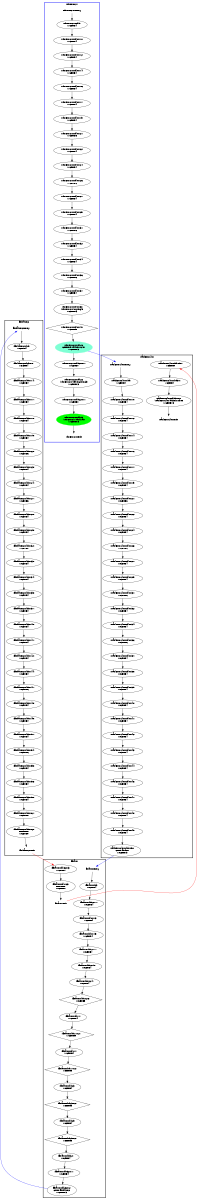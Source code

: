 digraph "CFG" {
fontsize=10;
orientation="portrait";
rankdir="TB";
size="10,8";
fft_base_2__bb__35 [fontsize=10, label="\"fft_base_2__bb__35\"\nWCET=4", width="0.01"];
fft_base_2__bb__40 [fontsize=10, label="\"fft_base_2__bb__40\"\nWCET=4", width="0.01"];
fft_base_2__bb__48 [fontsize=10, label="\"fft_base_2__bb__48\"\nWCET=4", width="0.01"];
fft_base_2__bb__34 [fontsize=10, label="\"fft_base_2__bb__34\"\nWCET=4", width="0.01"];
fft_base_2__bb__8 [fontsize=10, label="\"fft_base_2__bb__8\"\nWCET=4", width="0.01"];
fft_base_2__bb__47 [fontsize=10, label="\"fft_base_2__bb__47\"\nWCET=6", width="0.01"];
fft_base_2__bb__22 [fontsize=10, label="\"fft_base_2__bb__22\"\nWCET=6", width="0.01"];
fft_base_2__bb__62 [fontsize=10, label="\"fft_base_2__bb__62\"\nRETURN\nWCET=0", width="0.01"];
fft_base_2__bb__29 [fontsize=10, label="\"fft_base_2__bb__29\"\nWCET=4", width="0.01"];
fft_base_2__bb__44 [fontsize=10, label="\"fft_base_2__bb__44\"\nWCET=4", width="0.01"];
fft_base_2__bb__61 [fontsize=10, label="\"fft_base_2__bb__61\"\nWCET=8", width="0.01"];
fft_base_2__bb__14 [fontsize=10, label="\"fft_base_2__bb__14\"\nWCET=4", width="0.01"];
fft_base_2__bb__32 [fontsize=10, label="\"fft_base_2__bb__32\"\nWCET=8", width="0.01"];
fft_base_2__bb__54 [fontsize=10, label="\"fft_base_2__bb__54\"\nWCET=6", width="0.01"];
fft_base_2__bb__18 [fontsize=10, label="\"fft_base_2__bb__18\"\nWCET=4", width="0.01"];
fft_base_2__bb__33 [fontsize=10, label="\"fft_base_2__bb__33\"\nWCET=4", width="0.01"];
fft_base_2__bb__23 [fontsize=10, label="\"fft_base_2__bb__23\"\nWCET=4", width="0.01"];
fft_base_2__bb__37 [fontsize=10, label="\"fft_base_2__bb__37\"\nWCET=4", width="0.01"];
fft_base_2__bb__56 [fontsize=10, label="\"fft_base_2__bb__56\"\nWCET=4", width="0.01"];
fft_base_2__bb__27 [fontsize=10, label="\"fft_base_2__bb__27\"\nWCET=6", width="0.01"];
fft_base_2__bb__55 [fontsize=10, label="\"fft_base_2__bb__55\"\nWCET=4", width="0.01"];
fft_base_2__bb__19 [fontsize=10, label="\"fft_base_2__bb__19\"\nWCET=4", width="0.01"];
fft_base_2__bb__24 [fontsize=10, label="\"fft_base_2__bb__24\"\nWCET=4", width="0.01"];
fft_base_2__bb__42 [fontsize=10, label="\"fft_base_2__bb__42\"\nWCET=4", width="0.01"];
fft_base_2__bb__51 [fontsize=10, label="\"fft_base_2__bb__51\"\nWCET=4", width="0.01"];
fft_base_2__bb__58 [fontsize=10, label="\"fft_base_2__bb__58\"\nWCET=4", width="0.01"];
fft_base_2__bb__28 [fontsize=10, label="\"fft_base_2__bb__28\"\nWCET=4", width="0.01"];
fft_base_2__bb__41 [fontsize=10, label="\"fft_base_2__bb__41\"\nWCET=4", width="0.01"];
fft_base_2_entry [color="white", fontsize=10, height="0.01", label="fft_base_2_entry", width="0.01"];
fft_base_2__bb [fontsize=10, label="\"fft_base_2__bb\"\nWCET=4", width="0.01"];
fft_base_2__bb__17 [fontsize=10, label="\"fft_base_2__bb__17\"\nWCET=4", width="0.01"];
fft_base_2_exit [color="white", fontsize=10, label="fft_base_2_exit", width="0.01"];
fft_base_2__bb__49 [fontsize=10, label="\"fft_base_2__bb__49\"\nWCET=4", width="0.01"];
_thrFunc1___bb__14 [fontsize=10, label="\"_thrFunc1___bb__14\"\nWCET=4", width="0.01"];
_thrFunc1___bb__10 [fontsize=10, label="\"_thrFunc1___bb__10\"\nWCET=4", width="0.01"];
_thrFunc1___bb__38 [fontsize=10, label="_thrFunc1___bb__38\n(_thrFunc1_)mysingle\nWCET=13", width="0.01"];
_thrFunc1___bb__21 [fontsize=10, label="\"_thrFunc1___bb__21\"\nWCET=6", width="0.01"];
_thrFunc1___bb23 [color=green, fontsize=10, label="_thrFunc1___bb23\n(_thrFunc1_)taskwait\nWCET=13", style=filled, width="0.01"];
_thrFunc1___bb__19 [fontsize=10, label="\"_thrFunc1___bb__19\"\nWCET=4", width="0.01"];
_thrFunc1___bb22__1 [fontsize=10, label="\"_thrFunc1___bb22__1\"\nWCET=0", width="0.01"];
_thrFunc1___bb__17 [fontsize=10, label="\"_thrFunc1___bb__17\"\nWCET=4", width="0.01"];
_thrFunc1__exit [color="white", fontsize=10, label="_thrFunc1__exit", width="0.01"];
_thrFunc1___bb__16 [fontsize=10, label="\"_thrFunc1___bb__16\"\nWCET=4", width="0.01"];
_thrFunc1___bb__37 [fontsize=10, label="\"_thrFunc1___bb__37\"\nWCET=4", width="0.01"];
_thrFunc1___bb22 [fontsize=10, label="_thrFunc1___bb22\n(_thrFunc1_)leaving_single\nWCET=13", width="0.01"];
_thrFunc1___bb__32 [fontsize=10, label="\"_thrFunc1___bb__32\"\nWCET=4", width="0.01"];
_thrFunc1___bb__22 [fontsize=10, label="\"_thrFunc1___bb__22\"\nWCET=4", width="0.01"];
_thrFunc1___bb__12 [fontsize=10, label="\"_thrFunc1___bb__12\"\nWCET=4", width="0.01"];
_thrFunc1___bb__26 [fontsize=10, label="\"_thrFunc1___bb__26\"\nWCET=6", width="0.01"];
_thrFunc1___bb__27 [fontsize=10, label="\"_thrFunc1___bb__27\"\nWCET=4", width="0.01"];
_thrFunc1___bb__34 [fontsize=10, label="\"_thrFunc1___bb__34\"\nWCET=4", width="0.01"];
_thrFunc1__entry [color="white", fontsize=10, height="0.01", label="_thrFunc1__entry", width="0.01"];
_thrFunc1___bb__29 [fontsize=10, label="\"_thrFunc1___bb__29\"\nWCET=4", width="0.01"];
_thrFunc1___bb__31 [fontsize=10, label="\"_thrFunc1___bb__31\"\nWCET=6", width="0.01"];
_thrFunc1___bb [fontsize=10, label="\"_thrFunc1___bb\"\nWCET=4", width="0.01"];
_thrFunc1___bb20__1 [fontsize=10, label="\"_thrFunc1___bb20__1\"\nWCET=0", width="0.01"];
_thrFunc1___bb20 [color=aquamarine, fontsize=10, label="_thrFunc1___bb20\nCREATE _taskFunc40_\nWCET=13", style=filled, width="0.01"];
_thrFunc1___bb__40 [fontsize=10, label="\"_thrFunc1___bb__40\"\nWCET=5", shape=diamond, width="0.01"];
_thrFunc1___bb__24 [fontsize=10, label="\"_thrFunc1___bb__24\"\nWCET=4", width="0.01"];
_thrFunc1___bb__36 [fontsize=10, label="\"_thrFunc1___bb__36\"\nWCET=6", width="0.01"];
_taskFunc40___bb__39 [fontsize=10, label="\"_taskFunc40___bb__39\"\nWCET=4", width="0.01"];
_taskFunc40___bb__16 [fontsize=10, label="\"_taskFunc40___bb__16\"\nWCET=4", width="0.01"];
_taskFunc40___bb__22 [fontsize=10, label="\"_taskFunc40___bb__22\"\nWCET=4", width="0.01"];
_taskFunc40___bb__40 [fontsize=10, label="\"_taskFunc40___bb__40\"\nWCET=4", width="0.01"];
_taskFunc40___bb__49 [fontsize=10, label="\"_taskFunc40___bb__49\"\nWCET=4", width="0.01"];
_taskFunc40___bb__38 [fontsize=10, label="\"_taskFunc40___bb__38\"\nWCET=4", width="0.01"];
_taskFunc40___bb__50 [fontsize=10, label="_taskFunc40___bb__50\nCALL fft_aux\nWCET=13", width="0.01"];
_taskFunc40__exit [color="white", fontsize=10, label="_taskFunc40__exit", width="0.01"];
_taskFunc40___bb__43 [fontsize=10, label="\"_taskFunc40___bb__43\"\nWCET=4", width="0.01"];
_taskFunc40___bb__12 [fontsize=10, label="\"_taskFunc40___bb__12\"\nWCET=4", width="0.01"];
_taskFunc40___bb__10 [fontsize=10, label="\"_taskFunc40___bb__10\"\nWCET=4", width="0.01"];
_taskFunc40___bb__46 [fontsize=10, label="\"_taskFunc40___bb__46\"\nWCET=4", width="0.01"];
_taskFunc40___bb__29 [fontsize=10, label="\"_taskFunc40___bb__29\"\nWCET=4", width="0.01"];
_taskFunc40___bb__19 [fontsize=10, label="\"_taskFunc40___bb__19\"\nWCET=4", width="0.01"];
_taskFunc40___bb__48 [fontsize=10, label="\"_taskFunc40___bb__48\"\nWCET=4", width="0.01"];
_taskFunc40___bb30__2 [fontsize=10, label="_taskFunc40___bb30__2\n(_taskFunc40_)taskenv_free\nWCET=13", width="0.01"];
_taskFunc40___bb__41 [fontsize=10, label="\"_taskFunc40___bb__41\"\nWCET=4", width="0.01"];
_taskFunc40___bb__24 [fontsize=10, label="\"_taskFunc40___bb__24\"\nWCET=4", width="0.01"];
_taskFunc40___bb__34 [fontsize=10, label="\"_taskFunc40___bb__34\"\nWCET=4", width="0.01"];
_taskFunc40___bb [fontsize=10, label="\"_taskFunc40___bb\"\nWCET=4", width="0.01"];
_taskFunc40___bb__47 [fontsize=10, label="\"_taskFunc40___bb__47\"\nWCET=4", width="0.01"];
_taskFunc40___bb__14 [fontsize=10, label="\"_taskFunc40___bb__14\"\nWCET=4", width="0.01"];
_taskFunc40___bb__37 [fontsize=10, label="\"_taskFunc40___bb__37\"\nWCET=4", width="0.01"];
_taskFunc40___bb__26 [fontsize=10, label="\"_taskFunc40___bb__26\"\nWCET=6", width="0.01"];
_taskFunc40___bb30 [fontsize=10, label="\"_taskFunc40___bb30\"\nWCET=4", width="0.01"];
_taskFunc40___bb__27 [fontsize=10, label="\"_taskFunc40___bb__27\"\nWCET=4", width="0.01"];
_taskFunc40___bb__42 [fontsize=10, label="\"_taskFunc40___bb__42\"\nWCET=4", width="0.01"];
_taskFunc40___bb__21 [fontsize=10, label="\"_taskFunc40___bb__21\"\nWCET=6", width="0.01"];
_taskFunc40___bb__17 [fontsize=10, label="\"_taskFunc40___bb__17\"\nWCET=4", width="0.01"];
_taskFunc40___bb__31 [fontsize=10, label="\"_taskFunc40___bb__31\"\nWCET=6", width="0.01"];
_taskFunc40___bb__51 [fontsize=10, label="\"_taskFunc40___bb__51\"\nWCET=0", width="0.01"];
_taskFunc40___bb__32 [fontsize=10, label="\"_taskFunc40___bb__32\"\nWCET=4", width="0.01"];
_taskFunc40___bb__36 [fontsize=10, label="\"_taskFunc40___bb__36\"\nWCET=6", width="0.01"];
_taskFunc40___bb__44 [fontsize=10, label="\"_taskFunc40___bb__44\"\nWCET=4", width="0.01"];
_taskFunc40__entry [color="white", fontsize=10, height="0.01", label="_taskFunc40__entry", width="0.01"];
fft_aux__bb__13 [fontsize=10, label="\"fft_aux__bb__13\"\nWCET=4", width="0.01"];
fft_aux__bb32 [fontsize=10, label="\"fft_aux__bb32\"\nWCET=4", width="0.01"];
fft_aux__bb__26 [fontsize=10, label="\"fft_aux__bb__26\"\nWCET=5", shape=diamond, width="0.01"];
fft_aux__bb32__1 [fontsize=10, label="\"fft_aux__bb32__1\"\nWCET=4", width="0.01"];
fft_aux__bb123 [fontsize=10, label="\"fft_aux__bb123\"\nRETURN\nWCET=0", width="0.01"];
fft_aux__bb__17 [fontsize=10, label="\"fft_aux__bb__17\"\nWCET=4", width="0.01"];
fft_aux__bb29__2 [fontsize=10, label="\"fft_aux__bb29__2\"\nWCET=5", shape=diamond, width="0.01"];
fft_aux__bb__15 [fontsize=10, label="\"fft_aux__bb__15\"\nWCET=4", width="0.01"];
fft_aux__bb17__2 [fontsize=10, label="\"fft_aux__bb17__2\"\nWCET=5", shape=diamond, width="0.01"];
fft_aux__bb__19 [fontsize=10, label="\"fft_aux__bb__19\"\nWCET=4", width="0.01"];
fft_aux__bb23__2 [fontsize=10, label="\"fft_aux__bb23__2\"\nWCET=5", shape=diamond, width="0.01"];
fft_aux__bb [fontsize=10, label="\"fft_aux__bb\"\nWCET=4", width="0.01"];
fft_aux__bb23 [fontsize=10, label="\"fft_aux__bb23\"\nWCET=4", width="0.01"];
fft_aux_exit [color="white", fontsize=10, label="fft_aux_exit", width="0.01"];
fft_aux__bb__24 [fontsize=10, label="\"fft_aux__bb__24\"\nWCET=4", width="0.01"];
fft_aux__bb32__3 [fontsize=10, label="\"fft_aux__bb32__3\"\nWCET=0", width="0.01"];
fft_aux__bb11 [fontsize=10, label="\"fft_aux__bb11\"\nWCET=4", width="0.01"];
fft_aux_entry [color="white", fontsize=10, height="0.01", label="fft_aux_entry", width="0.01"];
fft_aux__bb29 [fontsize=10, label="\"fft_aux__bb29\"\nWCET=4", width="0.01"];
fft_aux__bb__11 [fontsize=10, label="\"fft_aux__bb__11\"\nWCET=4", width="0.01"];
fft_aux__bb17 [fontsize=10, label="\"fft_aux__bb17\"\nWCET=4", width="0.01"];
fft_aux__bb32__2 [fontsize=10, label="fft_aux__bb32__2\nCALL fft_base_2\nWCET=13", width="0.01"];
fft_aux__bb11__2 [fontsize=10, label="\"fft_aux__bb11__2\"\nWCET=5", shape=diamond, width="0.01"];
fft_base_2__bb__35 -> fft_base_2__bb__37  [key=0];
fft_base_2__bb__40 -> fft_base_2__bb__41  [key=0];
fft_base_2__bb__48 -> fft_base_2__bb__49  [key=0];
fft_base_2__bb__34 -> fft_base_2__bb__35  [key=0];
fft_base_2__bb__8 -> fft_base_2__bb__14  [key=0];
fft_base_2__bb__47 -> fft_base_2__bb__48  [key=0];
fft_base_2__bb__22 -> fft_base_2__bb__23  [key=0];
fft_base_2__bb__62 -> fft_base_2_exit  [key=0];
fft_base_2__bb__29 -> fft_base_2__bb__32  [key=0];
fft_base_2__bb__44 -> fft_base_2__bb__47  [key=0];
fft_base_2__bb__61 -> fft_base_2__bb__62  [key=0];
fft_base_2__bb__14 -> fft_base_2__bb__17  [key=0];
fft_base_2__bb__32 -> fft_base_2__bb__33  [key=0];
fft_base_2__bb__54 -> fft_base_2__bb__55  [key=0];
fft_base_2__bb__18 -> fft_base_2__bb__19  [key=0];
fft_base_2__bb__33 -> fft_base_2__bb__34  [key=0];
fft_base_2__bb__23 -> fft_base_2__bb__24  [key=0];
fft_base_2__bb__37 -> fft_base_2__bb__40  [key=0];
fft_base_2__bb__56 -> fft_base_2__bb__58  [key=0];
fft_base_2__bb__27 -> fft_base_2__bb__28  [key=0];
fft_base_2__bb__55 -> fft_base_2__bb__56  [key=0];
fft_base_2__bb__19 -> fft_base_2__bb__22  [key=0];
fft_base_2__bb__24 -> fft_base_2__bb__27  [key=0];
fft_base_2__bb__42 -> fft_base_2__bb__44  [key=0];
fft_base_2__bb__51 -> fft_base_2__bb__54  [key=0];
fft_base_2__bb__58 -> fft_base_2__bb__61  [key=0];
fft_base_2__bb__28 -> fft_base_2__bb__29  [key=0];
fft_base_2__bb__41 -> fft_base_2__bb__42  [key=0];
fft_base_2_entry -> fft_base_2__bb  [key=0];
fft_base_2__bb -> fft_base_2__bb__8  [key=0];
fft_base_2__bb__17 -> fft_base_2__bb__18  [key=0];
fft_base_2_exit -> fft_aux__bb32__3  [color=red, key=0];
fft_base_2__bb__49 -> fft_base_2__bb__51  [key=0];
_thrFunc1___bb__14 -> _thrFunc1___bb__16  [key=0];
_thrFunc1___bb__10 -> _thrFunc1___bb__12  [key=0];
_thrFunc1___bb__38 -> _thrFunc1___bb__40  [key=0];
_thrFunc1___bb__21 -> _thrFunc1___bb__22  [key=0];
_thrFunc1___bb23 -> _thrFunc1__exit  [key=0];
_thrFunc1___bb__19 -> _thrFunc1___bb__21  [key=0];
_thrFunc1___bb22__1 -> _thrFunc1___bb23  [key=0];
_thrFunc1___bb__17 -> _thrFunc1___bb__19  [key=0];
_thrFunc1___bb__16 -> _thrFunc1___bb__17  [key=0];
_thrFunc1___bb__37 -> _thrFunc1___bb__38  [key=0];
_thrFunc1___bb22 -> _thrFunc1___bb22__1  [key=0];
_thrFunc1___bb__32 -> _thrFunc1___bb__34  [key=0];
_thrFunc1___bb__22 -> _thrFunc1___bb__24  [key=0];
_thrFunc1___bb__12 -> _thrFunc1___bb__14  [key=0];
_thrFunc1___bb__26 -> _thrFunc1___bb__27  [key=0];
_thrFunc1___bb__27 -> _thrFunc1___bb__29  [key=0];
_thrFunc1___bb__34 -> _thrFunc1___bb__36  [key=0];
_thrFunc1__entry -> _thrFunc1___bb  [key=0];
_thrFunc1___bb__29 -> _thrFunc1___bb__31  [key=0];
_thrFunc1___bb__31 -> _thrFunc1___bb__32  [key=0];
_thrFunc1___bb -> _thrFunc1___bb__10  [key=0];
_thrFunc1___bb20__1 -> _thrFunc1___bb22  [key=0];
_thrFunc1___bb20 -> _thrFunc1___bb20__1  [key=0];
_thrFunc1___bb20 -> _taskFunc40__entry  [color=blue, key=0];
_thrFunc1___bb__40 -> _thrFunc1___bb20  [key=0];
_thrFunc1___bb__24 -> _thrFunc1___bb__26  [key=0];
_thrFunc1___bb__36 -> _thrFunc1___bb__37  [key=0];
_taskFunc40___bb__39 -> _taskFunc40___bb__40  [key=0];
_taskFunc40___bb__16 -> _taskFunc40___bb__17  [key=0];
_taskFunc40___bb__22 -> _taskFunc40___bb__24  [key=0];
_taskFunc40___bb__40 -> _taskFunc40___bb__41  [key=0];
_taskFunc40___bb__49 -> _taskFunc40___bb__50  [key=0];
_taskFunc40___bb__38 -> _taskFunc40___bb__39  [key=0];
_taskFunc40___bb__50 -> fft_aux_entry  [color=blue, key=0];
_taskFunc40___bb__43 -> _taskFunc40___bb__44  [key=0];
_taskFunc40___bb__12 -> _taskFunc40___bb__14  [key=0];
_taskFunc40___bb__10 -> _taskFunc40___bb__12  [key=0];
_taskFunc40___bb__46 -> _taskFunc40___bb__47  [key=0];
_taskFunc40___bb__29 -> _taskFunc40___bb__31  [key=0];
_taskFunc40___bb__19 -> _taskFunc40___bb__21  [key=0];
_taskFunc40___bb__48 -> _taskFunc40___bb__49  [key=0];
_taskFunc40___bb30__2 -> _taskFunc40__exit  [key=0];
_taskFunc40___bb__41 -> _taskFunc40___bb__42  [key=0];
_taskFunc40___bb__24 -> _taskFunc40___bb__26  [key=0];
_taskFunc40___bb__34 -> _taskFunc40___bb__36  [key=0];
_taskFunc40___bb -> _taskFunc40___bb__10  [key=0];
_taskFunc40___bb__47 -> _taskFunc40___bb__48  [key=0];
_taskFunc40___bb__14 -> _taskFunc40___bb__16  [key=0];
_taskFunc40___bb__37 -> _taskFunc40___bb__38  [key=0];
_taskFunc40___bb__26 -> _taskFunc40___bb__27  [key=0];
_taskFunc40___bb30 -> _taskFunc40___bb30__2  [key=0];
_taskFunc40___bb__27 -> _taskFunc40___bb__29  [key=0];
_taskFunc40___bb__42 -> _taskFunc40___bb__43  [key=0];
_taskFunc40___bb__21 -> _taskFunc40___bb__22  [key=0];
_taskFunc40___bb__17 -> _taskFunc40___bb__19  [key=0];
_taskFunc40___bb__31 -> _taskFunc40___bb__32  [key=0];
_taskFunc40___bb__51 -> _taskFunc40___bb30  [key=0];
_taskFunc40___bb__32 -> _taskFunc40___bb__34  [key=0];
_taskFunc40___bb__36 -> _taskFunc40___bb__37  [key=0];
_taskFunc40___bb__44 -> _taskFunc40___bb__46  [key=0];
_taskFunc40__entry -> _taskFunc40___bb  [key=0];
fft_aux__bb__13 -> fft_aux__bb__15  [key=0];
fft_aux__bb32 -> fft_aux__bb32__1  [key=0];
fft_aux__bb__26 -> fft_aux__bb11  [key=0];
fft_aux__bb32__1 -> fft_aux__bb32__2  [key=0];
fft_aux__bb123 -> fft_aux_exit  [key=0];
fft_aux__bb__17 -> fft_aux__bb__19  [key=0];
fft_aux__bb29__2 -> fft_aux__bb32  [key=0];
fft_aux__bb__15 -> fft_aux__bb__17  [key=0];
fft_aux__bb17__2 -> fft_aux__bb23  [key=0];
fft_aux__bb__19 -> fft_aux__bb__24  [key=0];
fft_aux__bb23__2 -> fft_aux__bb29  [key=0];
fft_aux__bb -> fft_aux__bb__11  [key=0];
fft_aux__bb23 -> fft_aux__bb23__2  [key=0];
fft_aux_exit -> _taskFunc40___bb__51  [color=red, key=0];
fft_aux__bb__24 -> fft_aux__bb__26  [key=0];
fft_aux__bb32__3 -> fft_aux__bb123  [key=0];
fft_aux__bb11 -> fft_aux__bb11__2  [key=0];
fft_aux_entry -> fft_aux__bb  [key=0];
fft_aux__bb29 -> fft_aux__bb29__2  [key=0];
fft_aux__bb__11 -> fft_aux__bb__13  [key=0];
fft_aux__bb17 -> fft_aux__bb17__2  [key=0];
fft_aux__bb32__2 -> fft_base_2_entry  [color=blue, key=0];
fft_aux__bb11__2 -> fft_aux__bb17  [key=0];
subgraph "cluster__thrFunc1_" {
label=_thrFunc1_
style="bold"
color="blue"
"_thrFunc1___bb"
"_thrFunc1___bb__10"
"_thrFunc1___bb__12"
"_thrFunc1___bb__14"
"_thrFunc1___bb__16"
"_thrFunc1___bb__17"
"_thrFunc1___bb__19"
"_thrFunc1___bb__21"
"_thrFunc1___bb__22"
"_thrFunc1___bb__24"
"_thrFunc1___bb__26"
"_thrFunc1___bb__27"
"_thrFunc1___bb__29"
"_thrFunc1___bb__31"
"_thrFunc1___bb__32"
"_thrFunc1___bb__34"
"_thrFunc1___bb__36"
"_thrFunc1___bb__37"
"_thrFunc1___bb__38"
"_thrFunc1___bb__40"
"_thrFunc1___bb20"
"_thrFunc1___bb20__1"
"_thrFunc1___bb22"
"_thrFunc1___bb22__1"
"_thrFunc1___bb23"

"_thrFunc1__entry"
"_thrFunc1__exit"
}
subgraph "cluster__taskFunc40_" {
label=_taskFunc40_
style="bold"
"_taskFunc40___bb"
"_taskFunc40___bb__10"
"_taskFunc40___bb__12"
"_taskFunc40___bb__14"
"_taskFunc40___bb__16"
"_taskFunc40___bb__17"
"_taskFunc40___bb__19"
"_taskFunc40___bb__21"
"_taskFunc40___bb__22"
"_taskFunc40___bb__24"
"_taskFunc40___bb__26"
"_taskFunc40___bb__27"
"_taskFunc40___bb__29"
"_taskFunc40___bb__31"
"_taskFunc40___bb__32"
"_taskFunc40___bb__34"
"_taskFunc40___bb__36"
"_taskFunc40___bb__37"
"_taskFunc40___bb__38"
"_taskFunc40___bb__39"
"_taskFunc40___bb__40"
"_taskFunc40___bb__41"
"_taskFunc40___bb__42"
"_taskFunc40___bb__43"
"_taskFunc40___bb__44"
"_taskFunc40___bb__46"
"_taskFunc40___bb__47"
"_taskFunc40___bb__48"
"_taskFunc40___bb__49"
"_taskFunc40___bb__50"
"_taskFunc40___bb__51"
"_taskFunc40___bb30"
"_taskFunc40___bb30__2"

"_taskFunc40__entry"
"_taskFunc40__exit"
}
subgraph "cluster_fft_aux" {
label=fft_aux
style="bold"
"fft_aux__bb"
"fft_aux__bb__11"
"fft_aux__bb__13"
"fft_aux__bb__15"
"fft_aux__bb__17"
"fft_aux__bb__19"
"fft_aux__bb__24"
"fft_aux__bb__26"




"fft_aux__bb11"
"fft_aux__bb11__2"




"fft_aux__bb17"
"fft_aux__bb17__2"




"fft_aux__bb23"
"fft_aux__bb23__2"




"fft_aux__bb29"
"fft_aux__bb29__2"
"fft_aux__bb32"
"fft_aux__bb32__1"
"fft_aux__bb32__2"
"fft_aux__bb32__3"


















































































"fft_aux__bb123"
"fft_aux_entry"
"fft_aux_exit"
}
subgraph "cluster_fft_base_32" {
label=fft_base_32
style="bold"

















































































































































































































































































































































































































































































































































































































































































































































































































































































































































































































































































































































































































































































































































































































































































}
subgraph "cluster_fft_base_16" {
label=fft_base_16
style="bold"

































































































































































































































































































































































































































































































































































































}
subgraph "cluster_fft_base_2" {
label=fft_base_2
style="bold"
"fft_base_2__bb"
"fft_base_2__bb__8"
"fft_base_2__bb__14"
"fft_base_2__bb__17"
"fft_base_2__bb__18"
"fft_base_2__bb__19"
"fft_base_2__bb__22"
"fft_base_2__bb__23"
"fft_base_2__bb__24"
"fft_base_2__bb__27"
"fft_base_2__bb__28"
"fft_base_2__bb__29"
"fft_base_2__bb__32"
"fft_base_2__bb__33"
"fft_base_2__bb__34"
"fft_base_2__bb__35"
"fft_base_2__bb__37"
"fft_base_2__bb__40"
"fft_base_2__bb__41"
"fft_base_2__bb__42"
"fft_base_2__bb__44"
"fft_base_2__bb__47"
"fft_base_2__bb__48"
"fft_base_2__bb__49"
"fft_base_2__bb__51"
"fft_base_2__bb__54"
"fft_base_2__bb__55"
"fft_base_2__bb__56"
"fft_base_2__bb__58"
"fft_base_2__bb__61"
"fft_base_2__bb__62"
"fft_base_2_entry"
"fft_base_2_exit"
}
subgraph "cluster_fft_base_8" {
label=fft_base_8
style="bold"

































































































































































































































}
subgraph "cluster_fft_base_4" {
label=fft_base_4
style="bold"





















































































}
subgraph "cluster__taskFunc27_" {
label=_taskFunc27_
style="bold"























}
subgraph "cluster_fft_unshuffle_32" {
label=fft_unshuffle_32
style="bold"
































































































































































































































}
subgraph "cluster__taskFunc25_" {
label=_taskFunc25_
style="bold"






























}
subgraph "cluster__taskFunc26_" {
label=_taskFunc26_
style="bold"






























}
subgraph "cluster__taskFunc28_" {
label=_taskFunc28_
style="bold"























}
subgraph "cluster_fft_unshuffle_16" {
label=fft_unshuffle_16
style="bold"
































































































































}
subgraph "cluster__taskFunc21_" {
label=_taskFunc21_
style="bold"






























}
subgraph "cluster__taskFunc22_" {
label=_taskFunc22_
style="bold"






























}
subgraph "cluster__taskFunc29_" {
label=_taskFunc29_
style="bold"























}
subgraph "cluster_fft_unshuffle_8" {
label=fft_unshuffle_8
style="bold"
















































































}
subgraph "cluster__taskFunc17_" {
label=_taskFunc17_
style="bold"






























}
subgraph "cluster__taskFunc18_" {
label=_taskFunc18_
style="bold"






























}
subgraph "cluster__taskFunc30_" {
label=_taskFunc30_
style="bold"























}
subgraph "cluster_fft_unshuffle_4" {
label=fft_unshuffle_4
style="bold"
























































}
subgraph "cluster__taskFunc13_" {
label=_taskFunc13_
style="bold"






























}
subgraph "cluster__taskFunc14_" {
label=_taskFunc14_
style="bold"






























}
subgraph "cluster__taskFunc31_" {
label=_taskFunc31_
style="bold"























}
subgraph "cluster_fft_unshuffle_2" {
label=fft_unshuffle_2
style="bold"












































}
subgraph "cluster__taskFunc9_" {
label=_taskFunc9_
style="bold"






























}
subgraph "cluster__taskFunc10_" {
label=_taskFunc10_
style="bold"






























}
subgraph "cluster_unshuffle" {
label=unshuffle
style="bold"




















































































}
subgraph "cluster__taskFunc2_" {
label=_taskFunc2_
style="bold"


































}
subgraph "cluster__taskFunc3_" {
label=_taskFunc3_
style="bold"


































}
subgraph "cluster__taskFunc32_" {
label=_taskFunc32_
style="bold"







































}
subgraph "cluster__taskFunc33_" {
label=_taskFunc33_
style="bold"




































}
subgraph "cluster_fft_twiddle_2" {
label=fft_twiddle_2
style="bold"




































































































}
subgraph "cluster__taskFunc7_" {
label=_taskFunc7_
style="bold"










































}
subgraph "cluster__taskFunc8_" {
label=_taskFunc8_
style="bold"










































}
subgraph "cluster__taskFunc34_" {
label=_taskFunc34_
style="bold"




































}
subgraph "cluster_fft_twiddle_4" {
label=fft_twiddle_4
style="bold"




































































































































































































}
subgraph "cluster__taskFunc11_" {
label=_taskFunc11_
style="bold"










































}
subgraph "cluster__taskFunc12_" {
label=_taskFunc12_
style="bold"










































}
subgraph "cluster__taskFunc35_" {
label=_taskFunc35_
style="bold"




































}
subgraph "cluster_fft_twiddle_8" {
label=fft_twiddle_8
style="bold"








































































































































































































































































































































































































































}
subgraph "cluster__taskFunc15_" {
label=_taskFunc15_
style="bold"










































}
subgraph "cluster__taskFunc16_" {
label=_taskFunc16_
style="bold"










































}
subgraph "cluster__taskFunc36_" {
label=_taskFunc36_
style="bold"




































}
subgraph "cluster_fft_twiddle_16" {
label=fft_twiddle_16
style="bold"
























































































































































































































































































































































































































































































































































































































































































































































































































































































































































































}
subgraph "cluster__taskFunc19_" {
label=_taskFunc19_
style="bold"










































}
subgraph "cluster__taskFunc20_" {
label=_taskFunc20_
style="bold"










































}
subgraph "cluster__taskFunc37_" {
label=_taskFunc37_
style="bold"




































}
subgraph "cluster_fft_twiddle_32" {
label=fft_twiddle_32
style="bold"








































































































































































































































































































































































































































































































































































































































































































































































































































































































































































































































































































































































































































































































































































































































































































































































































































































































































































































































































































































































































































































































































































































































}
subgraph "cluster__taskFunc23_" {
label=_taskFunc23_
style="bold"










































}
subgraph "cluster__taskFunc24_" {
label=_taskFunc24_
style="bold"










































}
subgraph "cluster__taskFunc38_" {
label=_taskFunc38_
style="bold"








































}
subgraph "cluster_fft_twiddle_gen" {
label=fft_twiddle_gen
style="bold"
























}
subgraph "cluster__taskFunc4_" {
label=_taskFunc4_
style="bold"














































}
subgraph "cluster_fft_twiddle_gen_1" {
label=fft_twiddle_gen_1
style="bold"
























































































}
subgraph "cluster__taskFunc6_" {
label=_taskFunc6_
style="bold"














































}
subgraph "cluster__taskFunc5_" {
label=_taskFunc5_
style="bold"














































}
}
